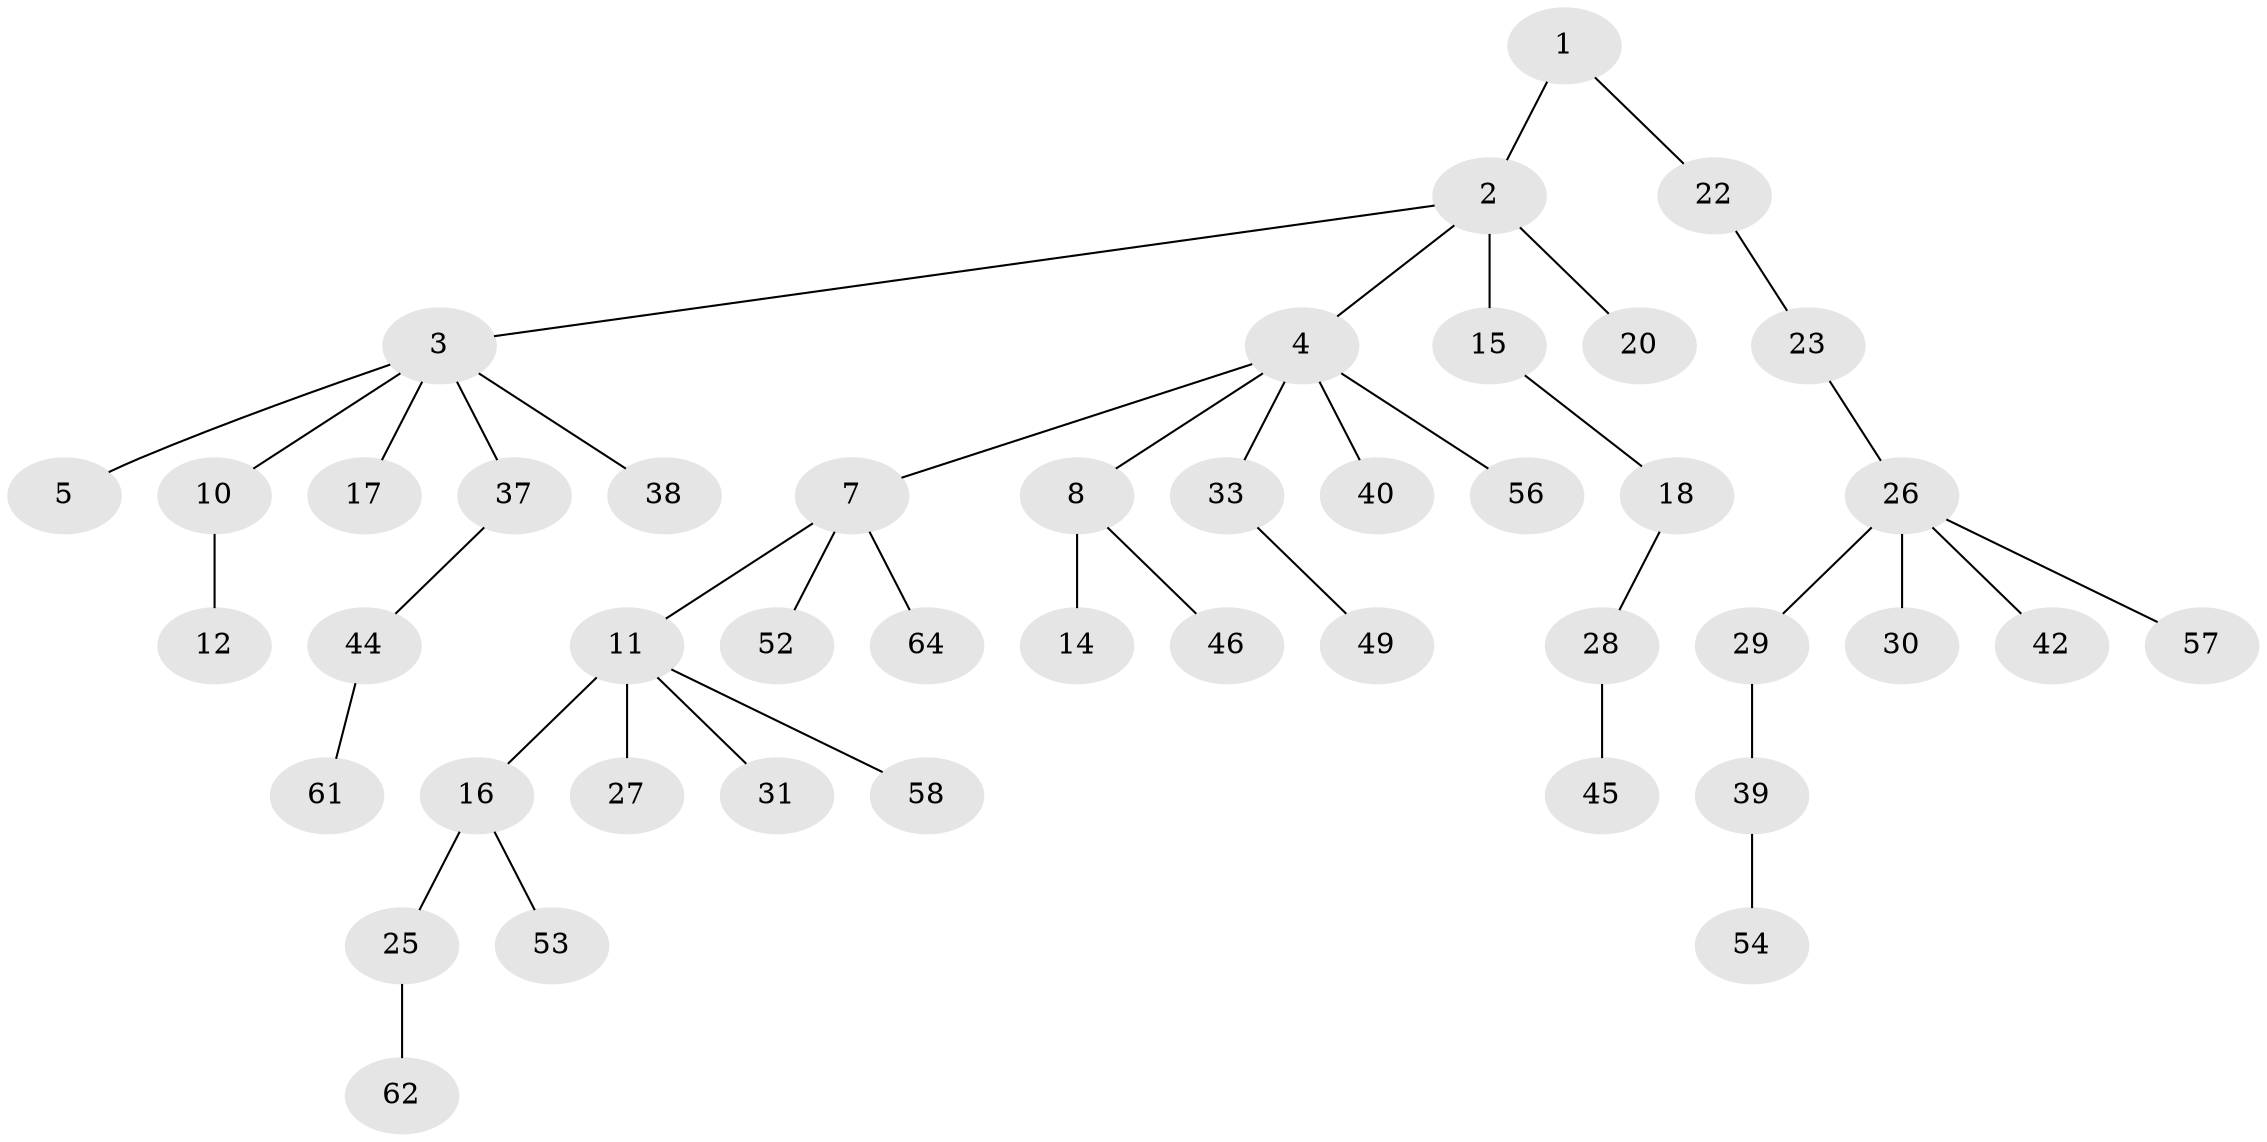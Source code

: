 // Generated by graph-tools (version 1.1) at 2025/52/02/27/25 19:52:10]
// undirected, 44 vertices, 43 edges
graph export_dot {
graph [start="1"]
  node [color=gray90,style=filled];
  1 [super="+9"];
  2 [super="+41"];
  3 [super="+6"];
  4 [super="+32"];
  5;
  7 [super="+47"];
  8 [super="+13"];
  10 [super="+60"];
  11 [super="+63"];
  12 [super="+34"];
  14;
  15 [super="+21"];
  16 [super="+19"];
  17;
  18 [super="+24"];
  20;
  22;
  23 [super="+35"];
  25 [super="+55"];
  26 [super="+48"];
  27;
  28 [super="+43"];
  29 [super="+36"];
  30;
  31 [super="+59"];
  33 [super="+51"];
  37;
  38;
  39 [super="+50"];
  40;
  42;
  44;
  45;
  46;
  49;
  52;
  53;
  54 [super="+65"];
  56;
  57;
  58;
  61;
  62;
  64;
  1 -- 2;
  1 -- 22;
  2 -- 3;
  2 -- 4;
  2 -- 15;
  2 -- 20;
  3 -- 5;
  3 -- 10;
  3 -- 38;
  3 -- 17;
  3 -- 37;
  4 -- 7;
  4 -- 8;
  4 -- 40;
  4 -- 33;
  4 -- 56;
  7 -- 11;
  7 -- 52;
  7 -- 64;
  8 -- 14;
  8 -- 46;
  10 -- 12;
  11 -- 16;
  11 -- 27;
  11 -- 31;
  11 -- 58;
  15 -- 18;
  16 -- 25;
  16 -- 53;
  18 -- 28;
  22 -- 23;
  23 -- 26;
  25 -- 62;
  26 -- 29;
  26 -- 30;
  26 -- 42;
  26 -- 57;
  28 -- 45;
  29 -- 39;
  33 -- 49;
  37 -- 44;
  39 -- 54;
  44 -- 61;
}

